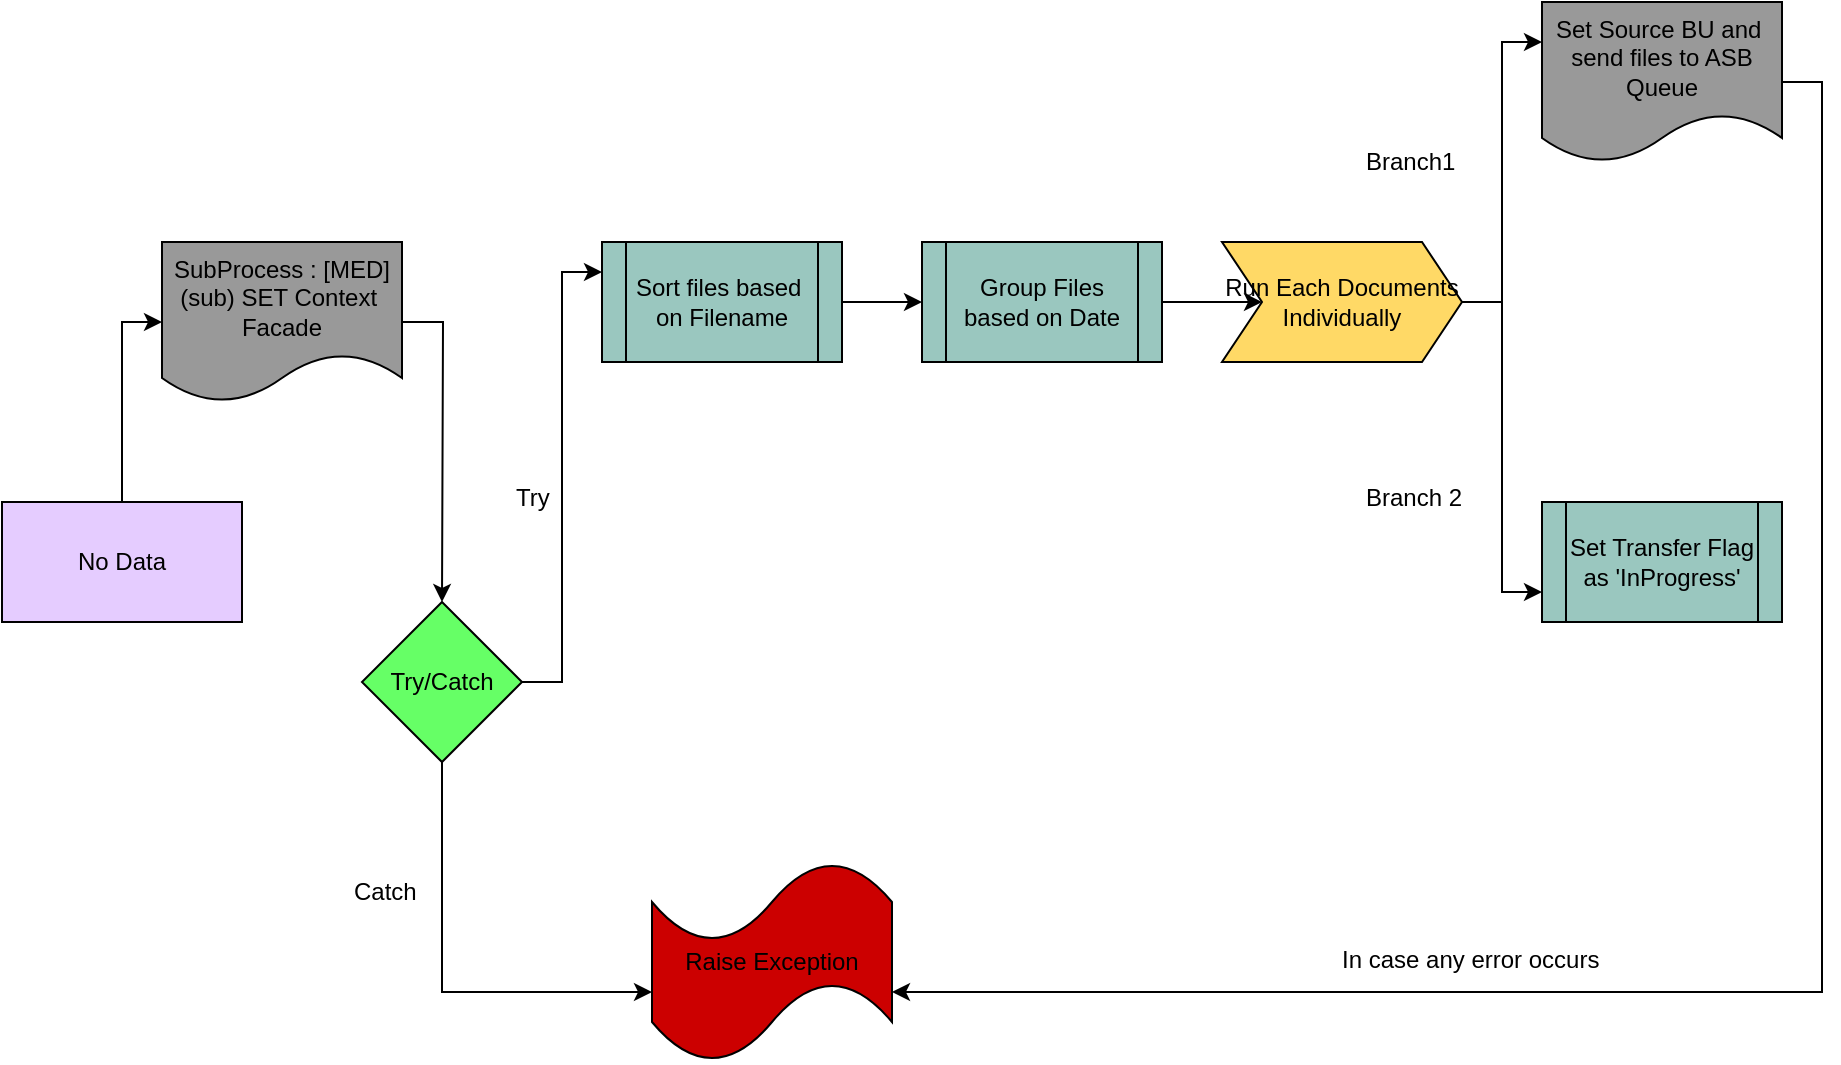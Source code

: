 <mxfile version="10.4.3" type="github"><diagram id="wmNG7bchvH79Z6tZhzsz" name="Page-1"><mxGraphModel dx="1106" dy="687" grid="1" gridSize="10" guides="1" tooltips="1" connect="1" arrows="1" fold="1" page="0" pageScale="1" pageWidth="850" pageHeight="1100" math="0" shadow="0"><root><mxCell id="0"/><mxCell id="1" parent="0"/><mxCell id="oeXn1dZreXxxb_3zCH13-7" style="edgeStyle=orthogonalEdgeStyle;rounded=0;orthogonalLoop=1;jettySize=auto;html=1;entryX=0;entryY=0.5;entryDx=0;entryDy=0;" parent="1" source="oeXn1dZreXxxb_3zCH13-1" target="oeXn1dZreXxxb_3zCH13-2" edge="1"><mxGeometry relative="1" as="geometry"/></mxCell><mxCell id="oeXn1dZreXxxb_3zCH13-1" value="No Data" style="rounded=0;whiteSpace=wrap;html=1;fillColor=#E5CCFF;" parent="1" vertex="1"><mxGeometry x="100" y="250" width="120" height="60" as="geometry"/></mxCell><mxCell id="oeXn1dZreXxxb_3zCH13-8" style="edgeStyle=orthogonalEdgeStyle;rounded=0;orthogonalLoop=1;jettySize=auto;html=1;" parent="1" source="oeXn1dZreXxxb_3zCH13-2" edge="1"><mxGeometry relative="1" as="geometry"><mxPoint x="320" y="300" as="targetPoint"/></mxGeometry></mxCell><mxCell id="oeXn1dZreXxxb_3zCH13-2" value="SubProcess : [MED]&lt;br&gt;(sub) SET Context&amp;nbsp;&lt;br&gt;Facade&lt;br&gt;" style="shape=document;whiteSpace=wrap;html=1;boundedLbl=1;fillColor=#999999;" parent="1" vertex="1"><mxGeometry x="180" y="120" width="120" height="80" as="geometry"/></mxCell><mxCell id="oeXn1dZreXxxb_3zCH13-11" style="edgeStyle=orthogonalEdgeStyle;rounded=0;orthogonalLoop=1;jettySize=auto;html=1;entryX=0;entryY=0.25;entryDx=0;entryDy=0;" parent="1" source="oeXn1dZreXxxb_3zCH13-3" target="oeXn1dZreXxxb_3zCH13-4" edge="1"><mxGeometry relative="1" as="geometry"/></mxCell><mxCell id="oeXn1dZreXxxb_3zCH13-14" style="edgeStyle=orthogonalEdgeStyle;rounded=0;orthogonalLoop=1;jettySize=auto;html=1;entryX=0;entryY=0.65;entryDx=0;entryDy=0;entryPerimeter=0;" parent="1" source="oeXn1dZreXxxb_3zCH13-3" target="oeXn1dZreXxxb_3zCH13-13" edge="1"><mxGeometry relative="1" as="geometry"><Array as="points"><mxPoint x="320" y="495"/></Array></mxGeometry></mxCell><mxCell id="oeXn1dZreXxxb_3zCH13-3" value="Try/Catch" style="rhombus;whiteSpace=wrap;html=1;fillColor=#66FF66;" parent="1" vertex="1"><mxGeometry x="280" y="300" width="80" height="80" as="geometry"/></mxCell><mxCell id="pWbzHwOYwy_e_9ECLNz--2" value="" style="edgeStyle=orthogonalEdgeStyle;rounded=0;orthogonalLoop=1;jettySize=auto;html=1;" parent="1" source="oeXn1dZreXxxb_3zCH13-4" target="oeXn1dZreXxxb_3zCH13-16" edge="1"><mxGeometry relative="1" as="geometry"/></mxCell><mxCell id="oeXn1dZreXxxb_3zCH13-4" value="Sort files based&amp;nbsp;&lt;br&gt;on Filename&lt;br&gt;" style="shape=process;whiteSpace=wrap;html=1;backgroundOutline=1;fillColor=#9AC7BF;" parent="1" vertex="1"><mxGeometry x="400" y="120" width="120" height="60" as="geometry"/></mxCell><mxCell id="oeXn1dZreXxxb_3zCH13-12" value="Try" style="text;html=1;resizable=0;points=[];autosize=1;align=left;verticalAlign=top;spacingTop=-4;" parent="1" vertex="1"><mxGeometry x="355" y="238" width="30" height="20" as="geometry"/></mxCell><mxCell id="oeXn1dZreXxxb_3zCH13-13" value="Raise Exception" style="shape=tape;whiteSpace=wrap;html=1;fillColor=#CC0000;" parent="1" vertex="1"><mxGeometry x="425" y="430" width="120" height="100" as="geometry"/></mxCell><mxCell id="oeXn1dZreXxxb_3zCH13-15" value="Catch" style="text;html=1;resizable=0;points=[];autosize=1;align=left;verticalAlign=top;spacingTop=-4;" parent="1" vertex="1"><mxGeometry x="274" y="435" width="50" height="20" as="geometry"/></mxCell><mxCell id="pWbzHwOYwy_e_9ECLNz--4" value="" style="edgeStyle=orthogonalEdgeStyle;rounded=0;orthogonalLoop=1;jettySize=auto;html=1;" parent="1" source="oeXn1dZreXxxb_3zCH13-16" target="pWbzHwOYwy_e_9ECLNz--3" edge="1"><mxGeometry relative="1" as="geometry"/></mxCell><mxCell id="oeXn1dZreXxxb_3zCH13-16" value="Group Files based on Date" style="shape=process;whiteSpace=wrap;html=1;backgroundOutline=1;fillColor=#9AC7BF;" parent="1" vertex="1"><mxGeometry x="560" y="120" width="120" height="60" as="geometry"/></mxCell><mxCell id="pWbzHwOYwy_e_9ECLNz--9" style="edgeStyle=orthogonalEdgeStyle;rounded=0;orthogonalLoop=1;jettySize=auto;html=1;exitX=1;exitY=0.5;exitDx=0;exitDy=0;entryX=0;entryY=0.75;entryDx=0;entryDy=0;" parent="1" source="pWbzHwOYwy_e_9ECLNz--3" target="pWbzHwOYwy_e_9ECLNz--8" edge="1"><mxGeometry relative="1" as="geometry"><Array as="points"><mxPoint x="850" y="150"/><mxPoint x="850" y="295"/></Array></mxGeometry></mxCell><mxCell id="pWbzHwOYwy_e_9ECLNz--11" style="edgeStyle=orthogonalEdgeStyle;rounded=0;orthogonalLoop=1;jettySize=auto;html=1;exitX=1;exitY=0.5;exitDx=0;exitDy=0;entryX=0;entryY=0.25;entryDx=0;entryDy=0;" parent="1" source="pWbzHwOYwy_e_9ECLNz--3" target="pWbzHwOYwy_e_9ECLNz--5" edge="1"><mxGeometry relative="1" as="geometry"/></mxCell><mxCell id="pWbzHwOYwy_e_9ECLNz--3" value="Run Each Documents&lt;br&gt;Individually&lt;br&gt;" style="shape=step;perimeter=stepPerimeter;whiteSpace=wrap;html=1;fixedSize=1;fillColor=#FFD966;" parent="1" vertex="1"><mxGeometry x="710" y="120" width="120" height="60" as="geometry"/></mxCell><mxCell id="FS816JFzzOr-bnPVooXj-4" style="edgeStyle=orthogonalEdgeStyle;rounded=0;orthogonalLoop=1;jettySize=auto;html=1;exitX=1;exitY=0.5;exitDx=0;exitDy=0;entryX=1;entryY=0.65;entryDx=0;entryDy=0;entryPerimeter=0;" edge="1" parent="1" source="pWbzHwOYwy_e_9ECLNz--5" target="oeXn1dZreXxxb_3zCH13-13"><mxGeometry relative="1" as="geometry"/></mxCell><mxCell id="pWbzHwOYwy_e_9ECLNz--5" value="Set Source BU and&amp;nbsp;&lt;br&gt;send files to ASB Queue&lt;br&gt;" style="shape=document;whiteSpace=wrap;html=1;boundedLbl=1;fillColor=#999999;" parent="1" vertex="1"><mxGeometry x="870" width="120" height="80" as="geometry"/></mxCell><mxCell id="pWbzHwOYwy_e_9ECLNz--7" value="Branch1" style="text;html=1;resizable=0;points=[];autosize=1;align=left;verticalAlign=top;spacingTop=-4;" parent="1" vertex="1"><mxGeometry x="780" y="70" width="60" height="20" as="geometry"/></mxCell><mxCell id="pWbzHwOYwy_e_9ECLNz--8" value="Set Transfer Flag as 'InProgress'" style="shape=process;whiteSpace=wrap;html=1;backgroundOutline=1;fillColor=#9AC7BF;" parent="1" vertex="1"><mxGeometry x="870" y="250" width="120" height="60" as="geometry"/></mxCell><mxCell id="pWbzHwOYwy_e_9ECLNz--10" value="Branch 2" style="text;html=1;resizable=0;points=[];autosize=1;align=left;verticalAlign=top;spacingTop=-4;" parent="1" vertex="1"><mxGeometry x="780" y="238" width="60" height="20" as="geometry"/></mxCell><mxCell id="FS816JFzzOr-bnPVooXj-5" value="In case any error occurs" style="text;html=1;resizable=0;points=[];autosize=1;align=left;verticalAlign=top;spacingTop=-4;" vertex="1" parent="1"><mxGeometry x="768" y="469" width="140" height="20" as="geometry"/></mxCell></root></mxGraphModel></diagram></mxfile>